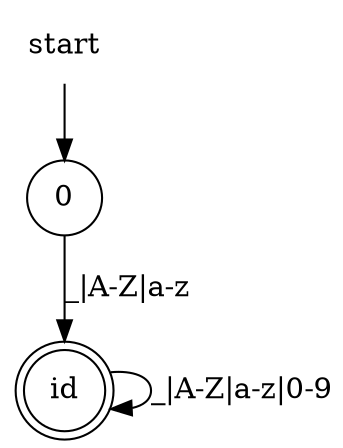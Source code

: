 digraph G {
  start[shape=plaintext]
  0[shape=circle]
  id[shape=doublecircle]
  start->0	
  0->id[label="_|A-Z|a-z"]
  id->id[label="_|A-Z|a-z|0-9"]
}
